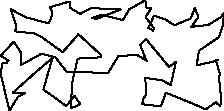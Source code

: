 unitsize(0.001cm);
draw((1380,939)--(1286,525));
draw((1286,525)--(1256,61));
draw((1256,61)--(1429,134));
draw((1429,134)--(1323,280));
draw((1323,280)--(1178,100));
draw((1178,100)--(953,268));
draw((953,268)--(776,392));
draw((776,392)--(839,620));
draw((839,620)--(938,955));
draw((938,955)--(611,673));
draw((611,673)--(241,341));
draw((241,341)--(457,334));
draw((457,334)--(327,265));
draw((327,265)--(178,24));
draw((178,24)--(19,674));
draw((19,674)--(53,857));
draw((53,857)--(123,862));
draw((123,862)--(161,906));
draw((161,906)--(22,987));
draw((22,987)--(252,1240));
draw((252,1240)--(378,1048));
draw((378,1048)--(376,825));
draw((376,825)--(742,1025));
draw((742,1025)--(984,965));
draw((984,965)--(1187,706));
draw((1187,706)--(1917,687));
draw((1917,687)--(2097,981));
draw((2097,981)--(2421,1007));
draw((2421,1007)--(2599,901));
draw((2599,901)--(2574,946));
draw((2574,946)--(2482,1183));
draw((2482,1183)--(2586,1286));
draw((2586,1286)--(2991,792));
draw((2991,792)--(3113,885));
draw((3113,885)--(3022,474));
draw((3022,474)--(2863,558));
draw((2863,558)--(2573,599));
draw((2573,599)--(2588,302));
draw((2588,302)--(2542,236));
draw((2542,236)--(2519,135));
draw((2519,135)--(2848,96));
draw((2848,96)--(2936,337));
draw((2936,337)--(3416,143));
draw((3416,143)--(3640,43));
draw((3640,43)--(3815,169));
draw((3815,169)--(3893,102));
draw((3893,102)--(3913,192));
draw((3913,192)--(3875,598));
draw((3875,598)--(3888,666));
draw((3888,666)--(3822,899));
draw((3822,899)--(3854,923));
draw((3854,923)--(3756,882));
draw((3756,882)--(3479,821));
draw((3479,821)--(3520,1079));
draw((3520,1079)--(3874,1318));
draw((3874,1318)--(3950,1558));
draw((3950,1558)--(3955,1743));
draw((3955,1743)--(3911,1673));
draw((3911,1673)--(3683,1533));
draw((3683,1533)--(3384,1498));
draw((3384,1498)--(3510,1671));
draw((3510,1671)--(3447,1830));
draw((3447,1830)--(3373,1646));
draw((3373,1646)--(3085,1528));
draw((3085,1528)--(2961,1605));
draw((2961,1605)--(2945,1622));
draw((2945,1622)--(2728,1698));
draw((2728,1698)--(2628,1479));
draw((2628,1479)--(2716,1432));
draw((2716,1432)--(2721,1482));
draw((2721,1482)--(2576,1676));
draw((2576,1676)--(2678,1825));
draw((2678,1825)--(2597,1830));
draw((2597,1830)--(2573,1969));
draw((2573,1969)--(2290,1810));
draw((2290,1810)--(2178,1619));
draw((2178,1619)--(1807,1711));
draw((1807,1711)--(1625,1651));
draw((1625,1651)--(1724,1642));
draw((1724,1642)--(2139,1806));
draw((2139,1806)--(1621,1830));
draw((1621,1830)--(1424,1728));
draw((1424,1728)--(1251,1832));
draw((1251,1832)--(1247,1945));
draw((1247,1945)--(1234,1946));
draw((1234,1946)--(890,1846));
draw((890,1846)--(929,1766));
draw((929,1766)--(928,1700));
draw((928,1700)--(872,1559));
draw((872,1559)--(463,1670));
draw((463,1670)--(198,1810));
draw((198,1810)--(298,1513));
draw((298,1513)--(274,1420));
draw((274,1420)--(611,1384));
draw((611,1384)--(738,1325));
draw((738,1325)--(1115,1052));
draw((1115,1052)--(1393,1368));
draw((1393,1368)--(1787,1009));
draw((1787,1009)--(1795,962));
draw((1795,962)--(1380,939));

